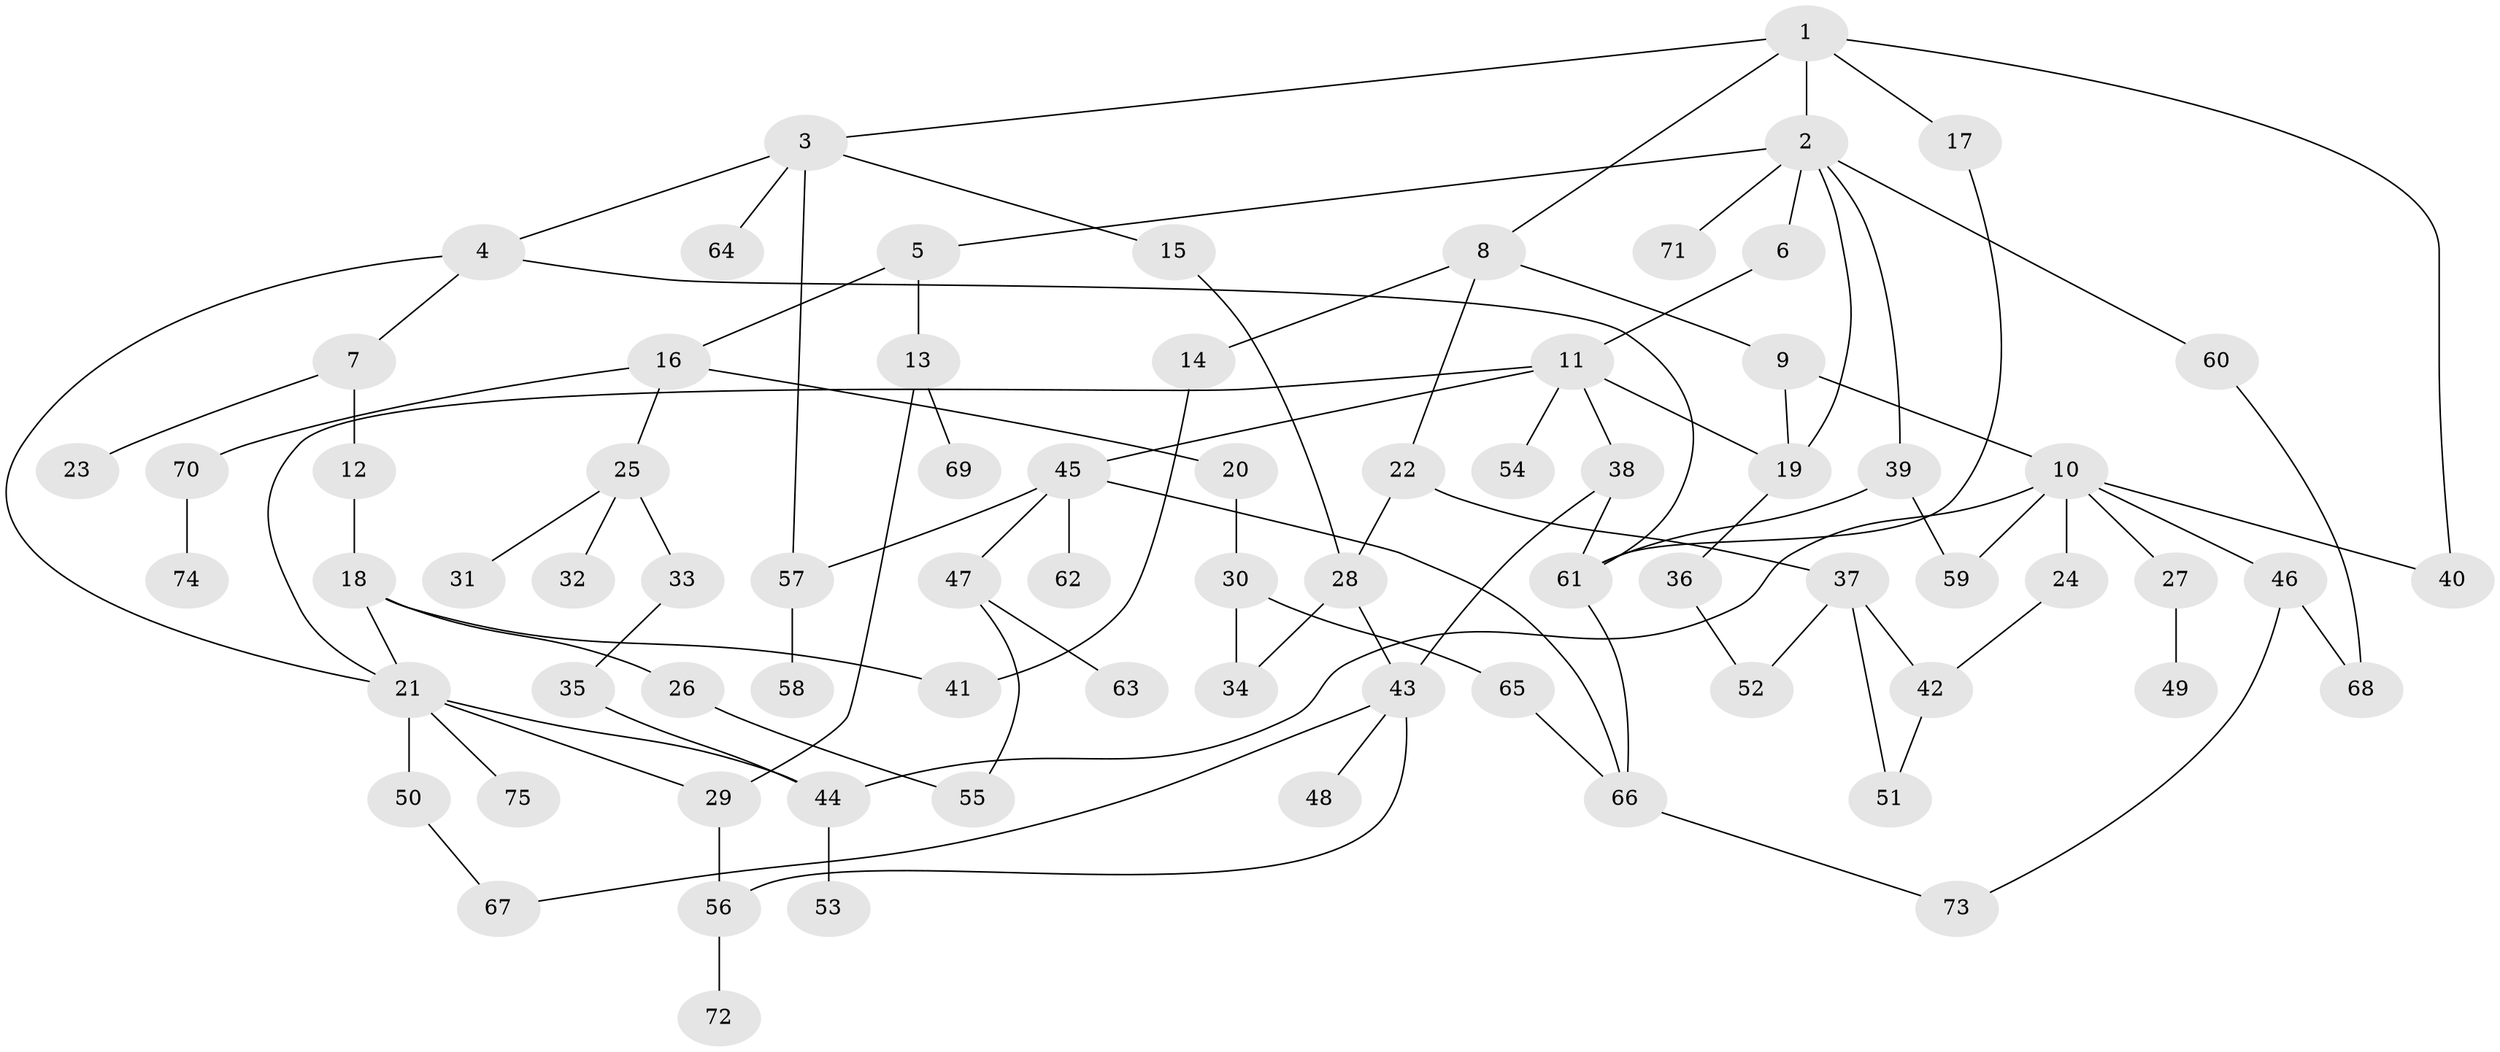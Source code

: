 // Generated by graph-tools (version 1.1) at 2025/25/03/09/25 03:25:33]
// undirected, 75 vertices, 101 edges
graph export_dot {
graph [start="1"]
  node [color=gray90,style=filled];
  1;
  2;
  3;
  4;
  5;
  6;
  7;
  8;
  9;
  10;
  11;
  12;
  13;
  14;
  15;
  16;
  17;
  18;
  19;
  20;
  21;
  22;
  23;
  24;
  25;
  26;
  27;
  28;
  29;
  30;
  31;
  32;
  33;
  34;
  35;
  36;
  37;
  38;
  39;
  40;
  41;
  42;
  43;
  44;
  45;
  46;
  47;
  48;
  49;
  50;
  51;
  52;
  53;
  54;
  55;
  56;
  57;
  58;
  59;
  60;
  61;
  62;
  63;
  64;
  65;
  66;
  67;
  68;
  69;
  70;
  71;
  72;
  73;
  74;
  75;
  1 -- 2;
  1 -- 3;
  1 -- 8;
  1 -- 17;
  1 -- 40;
  2 -- 5;
  2 -- 6;
  2 -- 39;
  2 -- 60;
  2 -- 71;
  2 -- 19;
  3 -- 4;
  3 -- 15;
  3 -- 64;
  3 -- 57;
  4 -- 7;
  4 -- 61;
  4 -- 21;
  5 -- 13;
  5 -- 16;
  6 -- 11;
  7 -- 12;
  7 -- 23;
  8 -- 9;
  8 -- 14;
  8 -- 22;
  9 -- 10;
  9 -- 19;
  10 -- 24;
  10 -- 27;
  10 -- 46;
  10 -- 44;
  10 -- 59;
  10 -- 40;
  11 -- 38;
  11 -- 45;
  11 -- 54;
  11 -- 19;
  11 -- 21;
  12 -- 18;
  13 -- 69;
  13 -- 29;
  14 -- 41;
  15 -- 28;
  16 -- 20;
  16 -- 25;
  16 -- 70;
  17 -- 61;
  18 -- 21;
  18 -- 26;
  18 -- 41;
  19 -- 36;
  20 -- 30;
  21 -- 29;
  21 -- 44;
  21 -- 50;
  21 -- 75;
  22 -- 28;
  22 -- 37;
  24 -- 42;
  25 -- 31;
  25 -- 32;
  25 -- 33;
  26 -- 55;
  27 -- 49;
  28 -- 34;
  28 -- 43;
  29 -- 56;
  30 -- 34;
  30 -- 65;
  33 -- 35;
  35 -- 44;
  36 -- 52;
  37 -- 52;
  37 -- 51;
  37 -- 42;
  38 -- 43;
  38 -- 61;
  39 -- 59;
  39 -- 61;
  42 -- 51;
  43 -- 48;
  43 -- 56;
  43 -- 67;
  44 -- 53;
  45 -- 47;
  45 -- 57;
  45 -- 62;
  45 -- 66;
  46 -- 73;
  46 -- 68;
  47 -- 55;
  47 -- 63;
  50 -- 67;
  56 -- 72;
  57 -- 58;
  60 -- 68;
  61 -- 66;
  65 -- 66;
  66 -- 73;
  70 -- 74;
}
